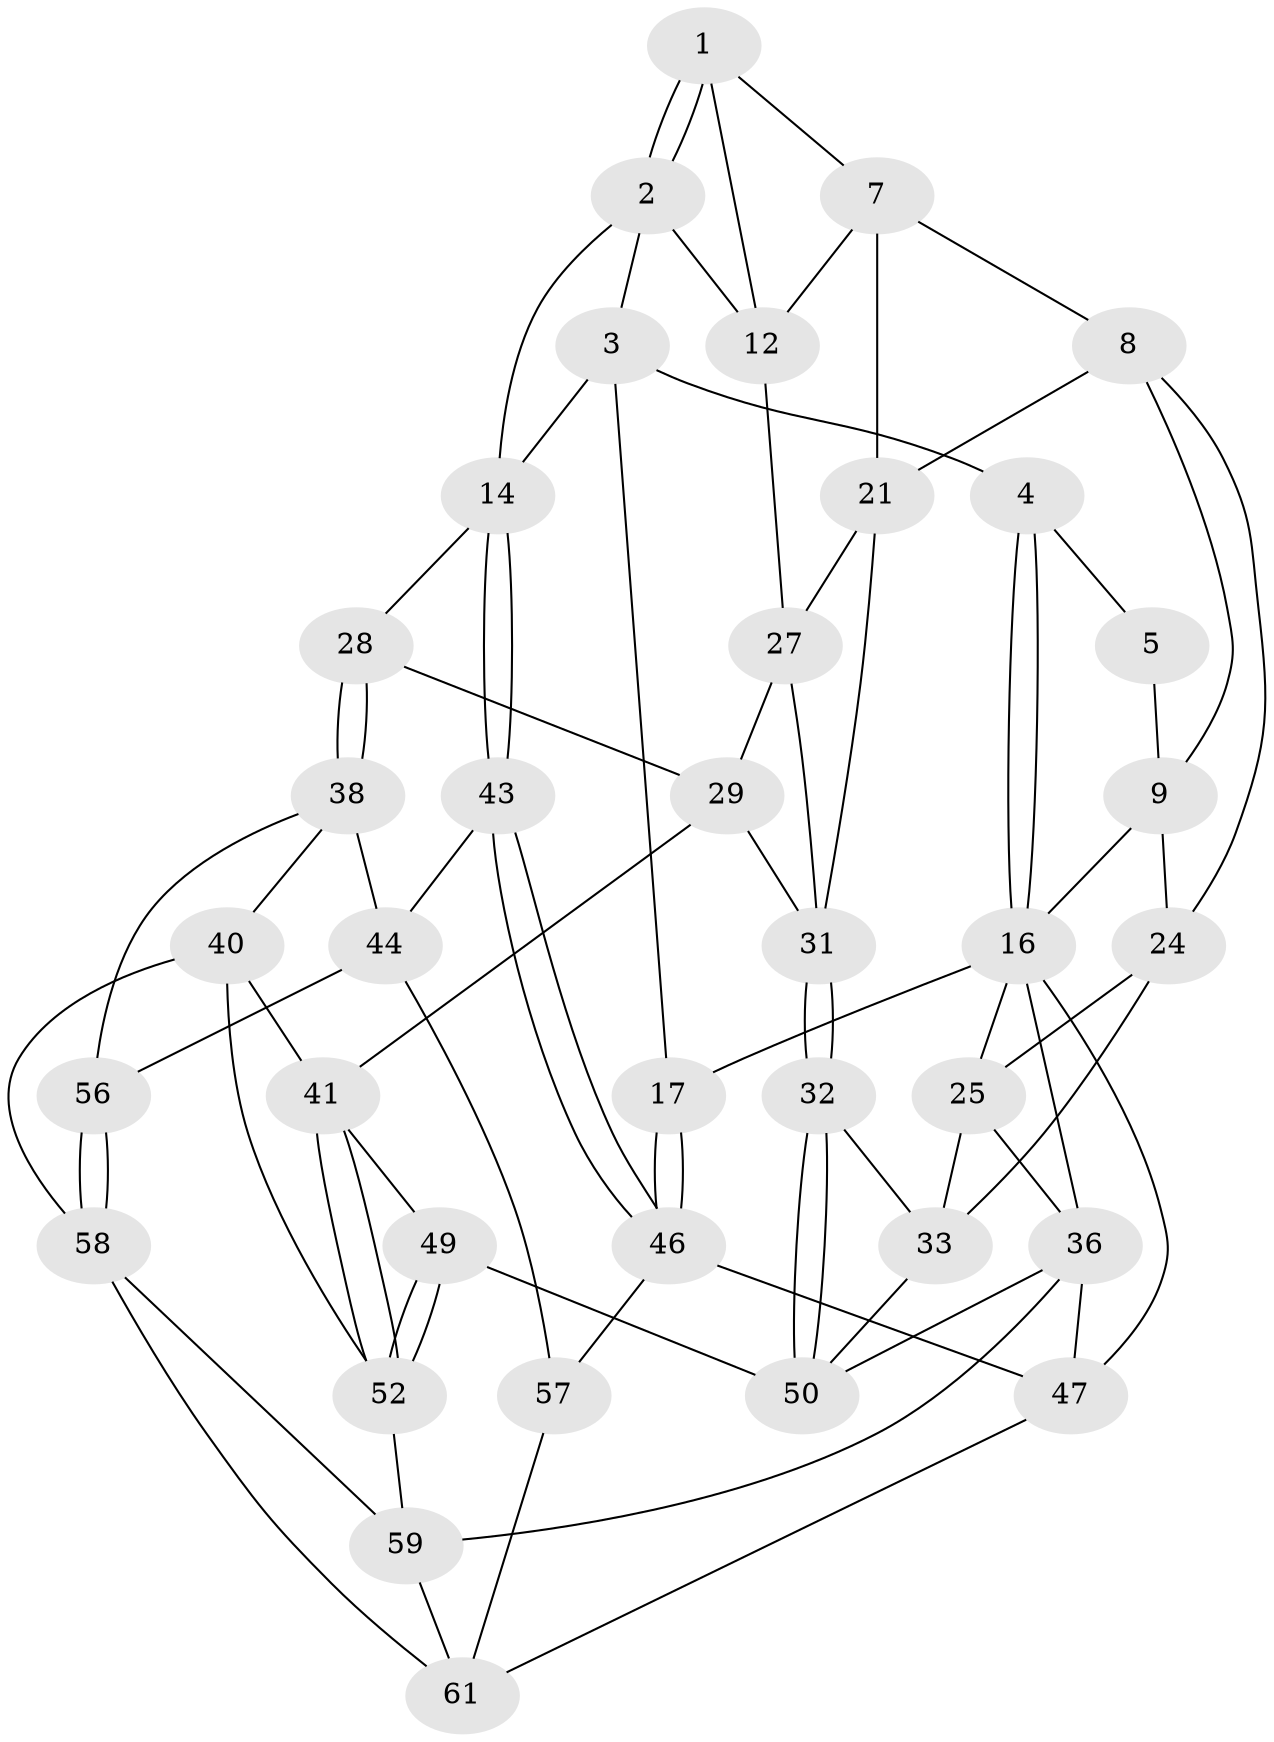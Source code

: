 // original degree distribution, {3: 0.03125, 5: 0.53125, 4: 0.234375, 6: 0.203125}
// Generated by graph-tools (version 1.1) at 2025/42/03/06/25 10:42:26]
// undirected, 37 vertices, 81 edges
graph export_dot {
graph [start="1"]
  node [color=gray90,style=filled];
  1 [pos="+0.5226749767691465+0.04012403008612453",super="+6"];
  2 [pos="+0.7574877367491151+0.1188866512338509",super="+11"];
  3 [pos="+0.8064095165849626+0.07433818193766929",super="+13"];
  4 [pos="+1+0"];
  5 [pos="+0.4672991552453432+0"];
  7 [pos="+0.38467882042003915+0.1916287089020198",super="+20"];
  8 [pos="+0.3560771314859717+0.1914347559789393",super="+23"];
  9 [pos="+0.2217853343369337+0.1515359813617832",super="+10"];
  12 [pos="+0.5981865317618571+0.2715117252729869",super="+19"];
  14 [pos="+0.8661352228927117+0.42235389963364606",super="+15"];
  16 [pos="+1+0",super="+18"];
  17 [pos="+1+0.3658238838836697"];
  21 [pos="+0.3955075581076911+0.3738137480616987",super="+22"];
  24 [pos="+0.2211993764099853+0.2619915028895057",super="+26"];
  25 [pos="+0+0.14299248382734414",super="+35"];
  27 [pos="+0.476112653161273+0.3575418834517449",super="+30"];
  28 [pos="+0.7162025890436157+0.39277883912266937"];
  29 [pos="+0.6634761958091281+0.42817228677684654",super="+37"];
  31 [pos="+0.3005938956690548+0.5243858676001764",super="+34"];
  32 [pos="+0.24839314294467607+0.5421240860931218"];
  33 [pos="+0.1971273817635255+0.5203501938883924",super="+45"];
  36 [pos="+0+1",super="+60"];
  38 [pos="+0.6774892987364078+0.6714999781365026",super="+39"];
  40 [pos="+0.5952657019761962+0.6653473443510876",super="+53"];
  41 [pos="+0.5493906504410677+0.647385354151712",super="+42"];
  43 [pos="+0.8278644200416414+0.6583552662452467"];
  44 [pos="+0.8260021866435548+0.6609623769443116",super="+55"];
  46 [pos="+1+0.6748721828519644",super="+48"];
  47 [pos="+1+1"];
  49 [pos="+0.33432210398390844+0.7735380022181517"];
  50 [pos="+0.2670416321716334+0.7646698282758734",super="+51"];
  52 [pos="+0.473044767575173+0.8506550069497534",super="+54"];
  56 [pos="+0.6780521639689039+0.8101500291162437"];
  57 [pos="+0.8610008360637078+0.8138687482132104"];
  58 [pos="+0.6591009058954389+0.8542136213977906",super="+62"];
  59 [pos="+0.45342636010265386+1",super="+63"];
  61 [pos="+0.7932049776190707+0.9190014107533453",super="+64"];
  1 -- 2;
  1 -- 2;
  1 -- 12;
  1 -- 7;
  2 -- 3;
  2 -- 12;
  2 -- 14;
  3 -- 4;
  3 -- 17;
  3 -- 14;
  4 -- 5;
  4 -- 16;
  4 -- 16;
  5 -- 9;
  7 -- 8;
  7 -- 12;
  7 -- 21;
  8 -- 9;
  8 -- 24;
  8 -- 21;
  9 -- 24;
  9 -- 16;
  12 -- 27;
  14 -- 43;
  14 -- 43;
  14 -- 28;
  16 -- 17;
  16 -- 47;
  16 -- 25;
  16 -- 36;
  17 -- 46;
  17 -- 46;
  21 -- 27;
  21 -- 31;
  24 -- 25;
  24 -- 33;
  25 -- 36;
  25 -- 33;
  27 -- 29;
  27 -- 31;
  28 -- 29;
  28 -- 38;
  28 -- 38;
  29 -- 31;
  29 -- 41;
  31 -- 32;
  31 -- 32;
  32 -- 33;
  32 -- 50;
  32 -- 50;
  33 -- 50;
  36 -- 47;
  36 -- 50;
  36 -- 59;
  38 -- 44;
  38 -- 40;
  38 -- 56;
  40 -- 41;
  40 -- 58;
  40 -- 52;
  41 -- 52;
  41 -- 52;
  41 -- 49;
  43 -- 44;
  43 -- 46;
  43 -- 46;
  44 -- 56;
  44 -- 57;
  46 -- 57;
  46 -- 47;
  47 -- 61;
  49 -- 50;
  49 -- 52;
  49 -- 52;
  52 -- 59;
  56 -- 58;
  56 -- 58;
  57 -- 61;
  58 -- 61;
  58 -- 59;
  59 -- 61;
}
